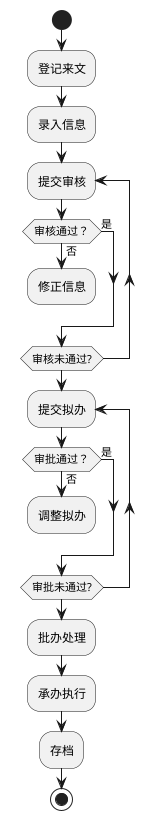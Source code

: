 @startuml
start
:登记来文;
:录入信息;

repeat :提交审核;
if (审核通过？) then (是)
else (否)
  :修正信息;
  detach
endif
repeat while (审核未通过?)

repeat :提交拟办;
if (审批通过？) then (是)
else (否)
  :调整拟办;
  detach
endif
repeat while (审批未通过?)

:批办处理;
:承办执行;
:存档;
stop
@enduml